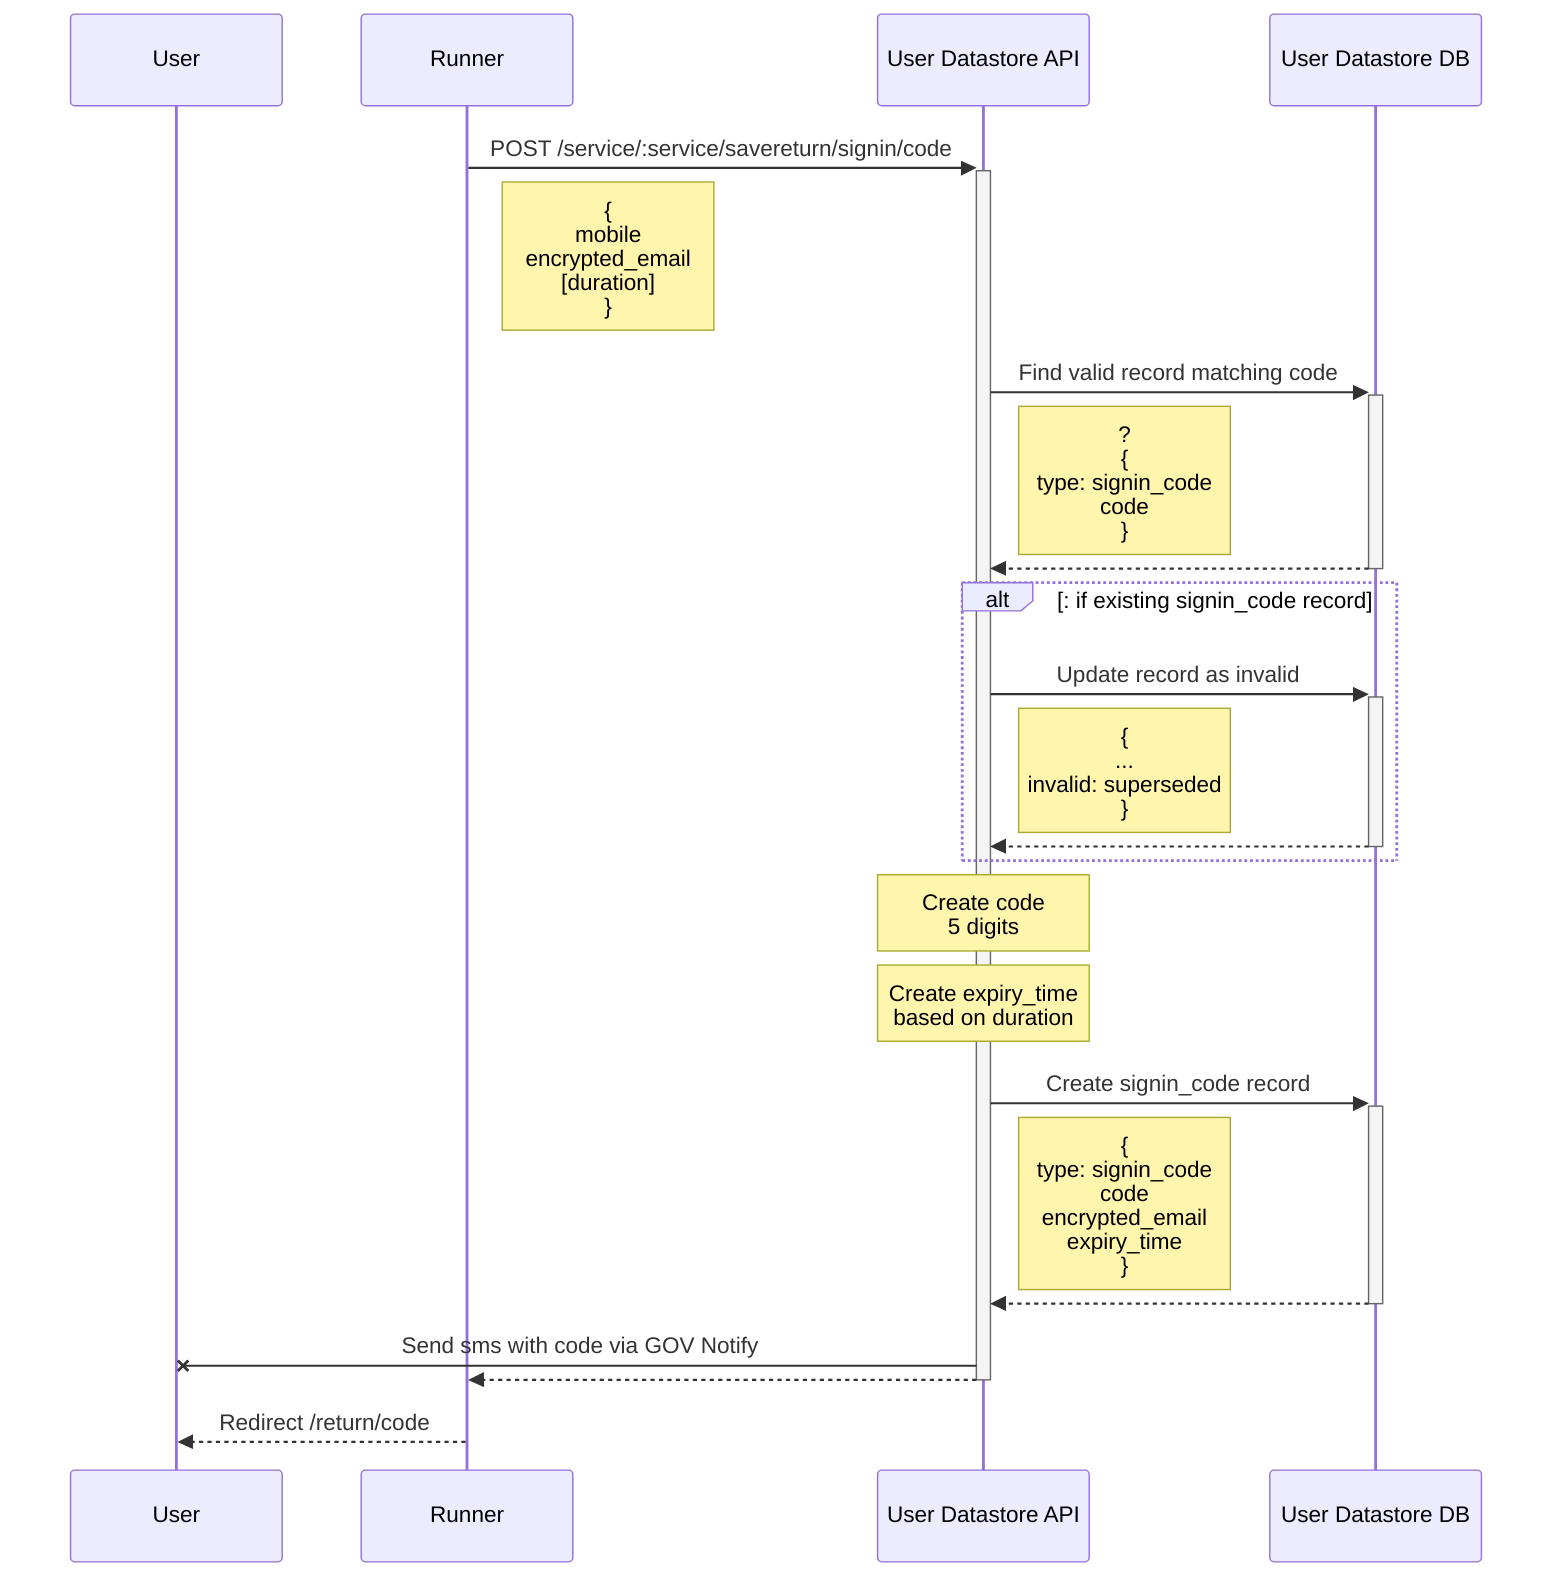 sequenceDiagram

participant U as User

participant R as Runner

participant DS as User Datastore API

participant DB as User Datastore DB

R->>+DS: POST /service/:service/savereturn/signin/code

Note right of R: { <br>mobile<br>encrypted_email<br>[duration]<br>}

DS->>+DB: Find valid record matching code 

Note right of DS: ?<br>{<br>type: signin_code<br>code<br>}

DB-->>-DS: 

alt: if existing signin_code record

DS->>+DB: Update record as invalid 

Note right of DS: {<br>...<br>invalid: superseded<br>}

DB-->>-DS: 

end

Note over DS: Create  code<br>5 digits

Note over DS: Create expiry_time<br>based on duration

DS->>+DB: Create signin_code record

Note right of DS: { <br>type: signin_code<br>code<br>encrypted_email<br>expiry_time<br> }

DB-->>-DS: 

DS-XU: Send sms with code via GOV Notify 

DS-->>-R:   

R-->>U: Redirect /return/code
